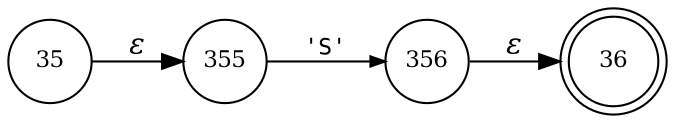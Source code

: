 digraph ATN {
rankdir=LR;
s36[fontsize=11, label="36", shape=doublecircle, fixedsize=true, width=.6];
s35[fontsize=11,label="35", shape=circle, fixedsize=true, width=.55, peripheries=1];
s355[fontsize=11,label="355", shape=circle, fixedsize=true, width=.55, peripheries=1];
s356[fontsize=11,label="356", shape=circle, fixedsize=true, width=.55, peripheries=1];
s35 -> s355 [fontname="Times-Italic", label="&epsilon;"];
s355 -> s356 [fontsize=11, fontname="Courier", arrowsize=.7, label = "'S'", arrowhead = normal];
s356 -> s36 [fontname="Times-Italic", label="&epsilon;"];
}